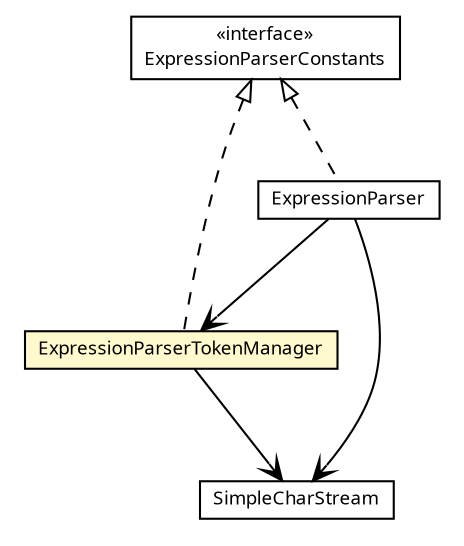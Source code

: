#!/usr/local/bin/dot
#
# Class diagram 
# Generated by UMLGraph version R5_6 (http://www.umlgraph.org/)
#

digraph G {
	edge [fontname="Trebuchet MS",fontsize=10,labelfontname="Trebuchet MS",labelfontsize=10];
	node [fontname="Trebuchet MS",fontsize=10,shape=plaintext];
	nodesep=0.25;
	ranksep=0.5;
	// se.cambio.cds.gdl.parser.SimpleCharStream
	c184854 [label=<<table title="se.cambio.cds.gdl.parser.SimpleCharStream" border="0" cellborder="1" cellspacing="0" cellpadding="2" port="p" href="./SimpleCharStream.html">
		<tr><td><table border="0" cellspacing="0" cellpadding="1">
<tr><td align="center" balign="center"><font face="Trebuchet MS"> SimpleCharStream </font></td></tr>
		</table></td></tr>
		</table>>, URL="./SimpleCharStream.html", fontname="Trebuchet MS", fontcolor="black", fontsize=9.0];
	// se.cambio.cds.gdl.parser.ExpressionParserTokenManager
	c184859 [label=<<table title="se.cambio.cds.gdl.parser.ExpressionParserTokenManager" border="0" cellborder="1" cellspacing="0" cellpadding="2" port="p" bgcolor="lemonChiffon" href="./ExpressionParserTokenManager.html">
		<tr><td><table border="0" cellspacing="0" cellpadding="1">
<tr><td align="center" balign="center"><font face="Trebuchet MS"> ExpressionParserTokenManager </font></td></tr>
		</table></td></tr>
		</table>>, URL="./ExpressionParserTokenManager.html", fontname="Trebuchet MS", fontcolor="black", fontsize=9.0];
	// se.cambio.cds.gdl.parser.ExpressionParserConstants
	c184860 [label=<<table title="se.cambio.cds.gdl.parser.ExpressionParserConstants" border="0" cellborder="1" cellspacing="0" cellpadding="2" port="p" href="./ExpressionParserConstants.html">
		<tr><td><table border="0" cellspacing="0" cellpadding="1">
<tr><td align="center" balign="center"> &#171;interface&#187; </td></tr>
<tr><td align="center" balign="center"><font face="Trebuchet MS"> ExpressionParserConstants </font></td></tr>
		</table></td></tr>
		</table>>, URL="./ExpressionParserConstants.html", fontname="Trebuchet MS", fontcolor="black", fontsize=9.0];
	// se.cambio.cds.gdl.parser.ExpressionParser
	c184861 [label=<<table title="se.cambio.cds.gdl.parser.ExpressionParser" border="0" cellborder="1" cellspacing="0" cellpadding="2" port="p" href="./ExpressionParser.html">
		<tr><td><table border="0" cellspacing="0" cellpadding="1">
<tr><td align="center" balign="center"><font face="Trebuchet MS"> ExpressionParser </font></td></tr>
		</table></td></tr>
		</table>>, URL="./ExpressionParser.html", fontname="Trebuchet MS", fontcolor="black", fontsize=9.0];
	//se.cambio.cds.gdl.parser.ExpressionParserTokenManager implements se.cambio.cds.gdl.parser.ExpressionParserConstants
	c184860:p -> c184859:p [dir=back,arrowtail=empty,style=dashed];
	//se.cambio.cds.gdl.parser.ExpressionParser implements se.cambio.cds.gdl.parser.ExpressionParserConstants
	c184860:p -> c184861:p [dir=back,arrowtail=empty,style=dashed];
	// se.cambio.cds.gdl.parser.ExpressionParserTokenManager NAVASSOC se.cambio.cds.gdl.parser.SimpleCharStream
	c184859:p -> c184854:p [taillabel="", label="", headlabel="", fontname="Trebuchet MS", fontcolor="black", fontsize=10.0, color="black", arrowhead=open];
	// se.cambio.cds.gdl.parser.ExpressionParser NAVASSOC se.cambio.cds.gdl.parser.ExpressionParserTokenManager
	c184861:p -> c184859:p [taillabel="", label="", headlabel="", fontname="Trebuchet MS", fontcolor="black", fontsize=10.0, color="black", arrowhead=open];
	// se.cambio.cds.gdl.parser.ExpressionParser NAVASSOC se.cambio.cds.gdl.parser.SimpleCharStream
	c184861:p -> c184854:p [taillabel="", label="", headlabel="", fontname="Trebuchet MS", fontcolor="black", fontsize=10.0, color="black", arrowhead=open];
}

